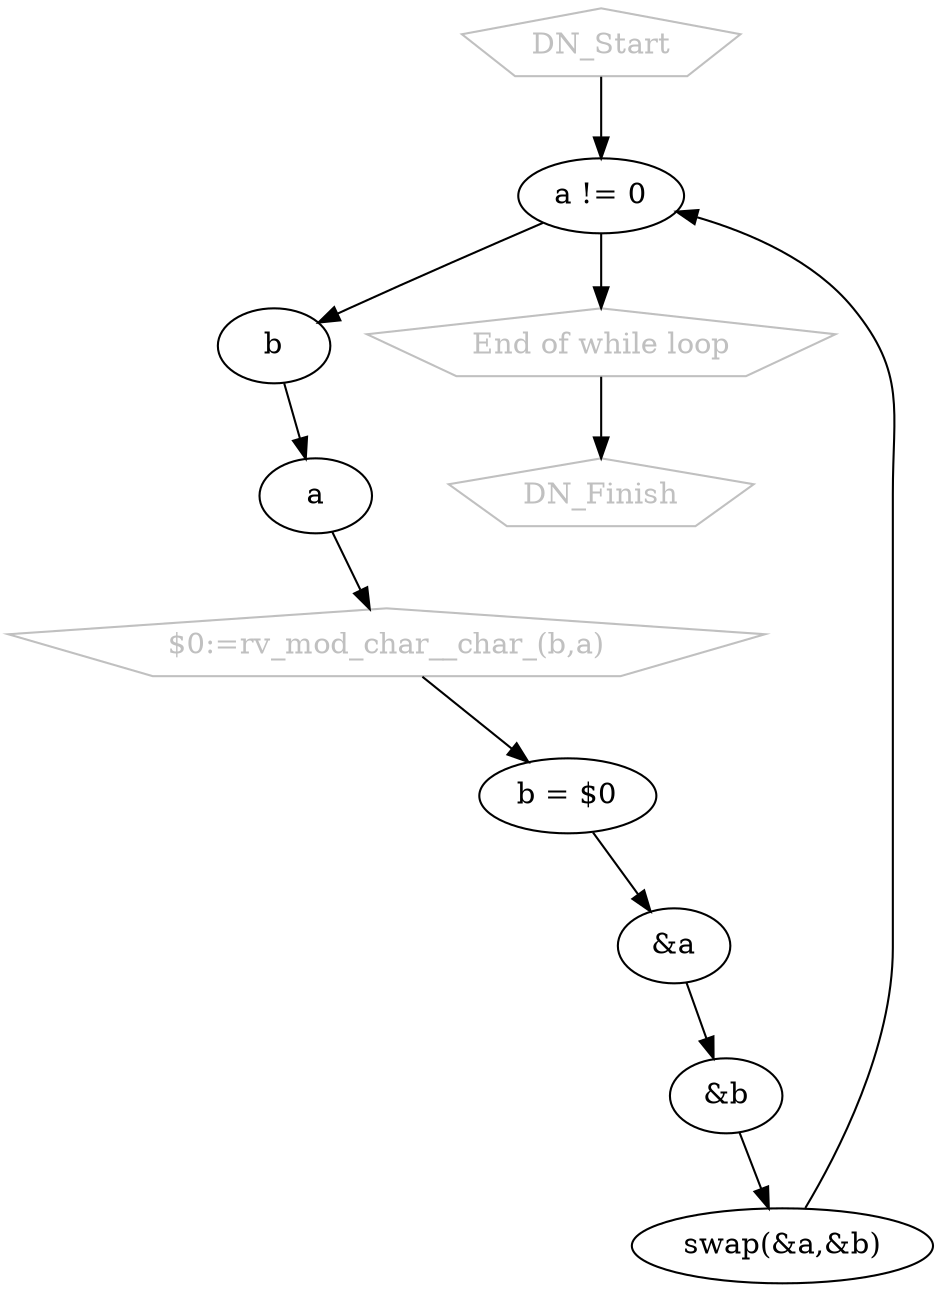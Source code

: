digraph G{
0 [ label = "DN_Start" , fontcolor = "grey" , shape = "pentagon" , color = "grey" ];
3 [ label = "a != 0" ];
4 [ label = "b" ];
5 [ label = "a" ];
6 [ label = "$0:=rv_mod_char__char_(b,a)" , fontcolor = "grey" , shape = "pentagon" , color = "grey" ];
7 [ label = "b = $0" ];
8 [ label = "&a" ];
9 [ label = "&b" ];
10 [ label = "swap(&a,&b)" ];
11 [ label = "End of while loop" , fontcolor = "grey" , shape = "pentagon" , color = "grey" ];
12 [ label = "DN_Finish" , fontcolor = "grey" , shape = "pentagon" , color = "grey" ];
0->3;
10->3;
3->4;
4->5;
5->6;
6->7;
7->8;
8->9;
9->10;
3->11;
11->12;
}
